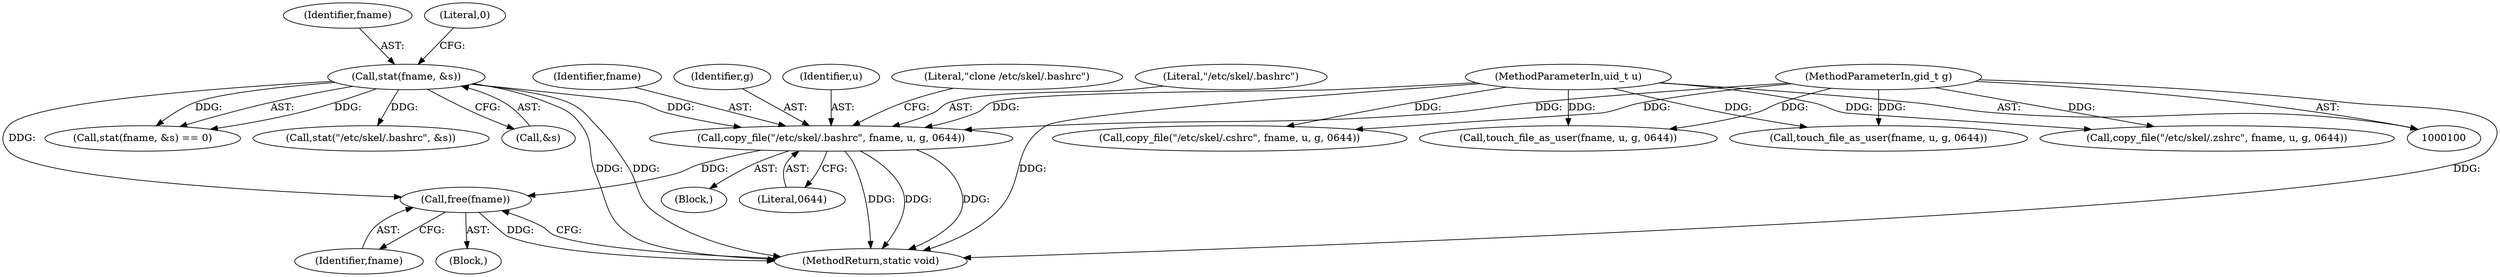 digraph "0_firejail_38d418505e9ee2d326557e5639e8da49c298858f@API" {
"1000265" [label="(Call,copy_file(\"/etc/skel/.bashrc\", fname, u, g, 0644))"];
"1000251" [label="(Call,stat(fname, &s))"];
"1000102" [label="(MethodParameterIn,uid_t u)"];
"1000103" [label="(MethodParameterIn,gid_t g)"];
"1000273" [label="(Call,free(fname))"];
"1000265" [label="(Call,copy_file(\"/etc/skel/.bashrc\", fname, u, g, 0644))"];
"1000103" [label="(MethodParameterIn,gid_t g)"];
"1000253" [label="(Call,&s)"];
"1000267" [label="(Identifier,fname)"];
"1000250" [label="(Call,stat(fname, &s) == 0)"];
"1000252" [label="(Identifier,fname)"];
"1000269" [label="(Identifier,g)"];
"1000215" [label="(Call,copy_file(\"/etc/skel/.cshrc\", fname, u, g, 0644))"];
"1000154" [label="(Call,copy_file(\"/etc/skel/.zshrc\", fname, u, g, 0644))"];
"1000236" [label="(Block,)"];
"1000255" [label="(Literal,0)"];
"1000251" [label="(Call,stat(fname, &s))"];
"1000264" [label="(Block,)"];
"1000270" [label="(Literal,0644)"];
"1000273" [label="(Call,free(fname))"];
"1000164" [label="(Call,touch_file_as_user(fname, u, g, 0644))"];
"1000268" [label="(Identifier,u)"];
"1000272" [label="(Literal,\"clone /etc/skel/.bashrc\")"];
"1000275" [label="(MethodReturn,static void)"];
"1000274" [label="(Identifier,fname)"];
"1000266" [label="(Literal,\"/etc/skel/.bashrc\")"];
"1000102" [label="(MethodParameterIn,uid_t u)"];
"1000259" [label="(Call,stat(\"/etc/skel/.bashrc\", &s))"];
"1000225" [label="(Call,touch_file_as_user(fname, u, g, 0644))"];
"1000265" -> "1000264"  [label="AST: "];
"1000265" -> "1000270"  [label="CFG: "];
"1000266" -> "1000265"  [label="AST: "];
"1000267" -> "1000265"  [label="AST: "];
"1000268" -> "1000265"  [label="AST: "];
"1000269" -> "1000265"  [label="AST: "];
"1000270" -> "1000265"  [label="AST: "];
"1000272" -> "1000265"  [label="CFG: "];
"1000265" -> "1000275"  [label="DDG: "];
"1000265" -> "1000275"  [label="DDG: "];
"1000265" -> "1000275"  [label="DDG: "];
"1000251" -> "1000265"  [label="DDG: "];
"1000102" -> "1000265"  [label="DDG: "];
"1000103" -> "1000265"  [label="DDG: "];
"1000265" -> "1000273"  [label="DDG: "];
"1000251" -> "1000250"  [label="AST: "];
"1000251" -> "1000253"  [label="CFG: "];
"1000252" -> "1000251"  [label="AST: "];
"1000253" -> "1000251"  [label="AST: "];
"1000255" -> "1000251"  [label="CFG: "];
"1000251" -> "1000275"  [label="DDG: "];
"1000251" -> "1000275"  [label="DDG: "];
"1000251" -> "1000250"  [label="DDG: "];
"1000251" -> "1000250"  [label="DDG: "];
"1000251" -> "1000259"  [label="DDG: "];
"1000251" -> "1000273"  [label="DDG: "];
"1000102" -> "1000100"  [label="AST: "];
"1000102" -> "1000275"  [label="DDG: "];
"1000102" -> "1000154"  [label="DDG: "];
"1000102" -> "1000164"  [label="DDG: "];
"1000102" -> "1000215"  [label="DDG: "];
"1000102" -> "1000225"  [label="DDG: "];
"1000103" -> "1000100"  [label="AST: "];
"1000103" -> "1000275"  [label="DDG: "];
"1000103" -> "1000154"  [label="DDG: "];
"1000103" -> "1000164"  [label="DDG: "];
"1000103" -> "1000215"  [label="DDG: "];
"1000103" -> "1000225"  [label="DDG: "];
"1000273" -> "1000236"  [label="AST: "];
"1000273" -> "1000274"  [label="CFG: "];
"1000274" -> "1000273"  [label="AST: "];
"1000275" -> "1000273"  [label="CFG: "];
"1000273" -> "1000275"  [label="DDG: "];
}
